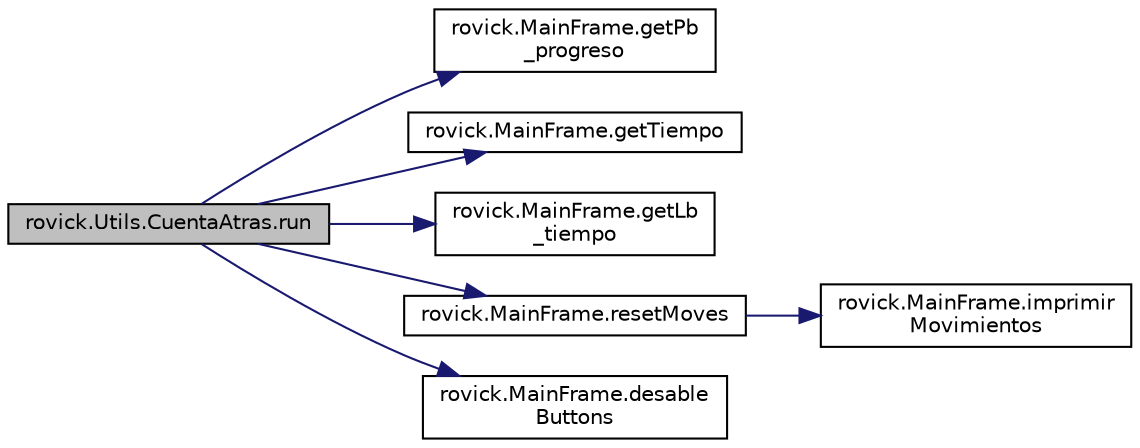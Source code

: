 digraph "rovick.Utils.CuentaAtras.run"
{
  edge [fontname="Helvetica",fontsize="10",labelfontname="Helvetica",labelfontsize="10"];
  node [fontname="Helvetica",fontsize="10",shape=record];
  rankdir="LR";
  Node2 [label="rovick.Utils.CuentaAtras.run",height=0.2,width=0.4,color="black", fillcolor="grey75", style="filled", fontcolor="black"];
  Node2 -> Node3 [color="midnightblue",fontsize="10",style="solid",fontname="Helvetica"];
  Node3 [label="rovick.MainFrame.getPb\l_progreso",height=0.2,width=0.4,color="black", fillcolor="white", style="filled",URL="$group__Metodos.html#gafdcc70f9ed65b7512ddaf1605a665fa2"];
  Node2 -> Node4 [color="midnightblue",fontsize="10",style="solid",fontname="Helvetica"];
  Node4 [label="rovick.MainFrame.getTiempo",height=0.2,width=0.4,color="black", fillcolor="white", style="filled",URL="$group__Metodos.html#gafccc7fa2d71b1e75c0c1af1e85ddd30d"];
  Node2 -> Node5 [color="midnightblue",fontsize="10",style="solid",fontname="Helvetica"];
  Node5 [label="rovick.MainFrame.getLb\l_tiempo",height=0.2,width=0.4,color="black", fillcolor="white", style="filled",URL="$group__Metodos.html#ga923ab87c437a94a07373a87042fac515"];
  Node2 -> Node6 [color="midnightblue",fontsize="10",style="solid",fontname="Helvetica"];
  Node6 [label="rovick.MainFrame.resetMoves",height=0.2,width=0.4,color="black", fillcolor="white", style="filled",URL="$group__Auxiliares.html#ga5c0bd377260e617abd7b98081ccd538d",tooltip="Limpia la interface y duvuelve las variables a su estado por defecto. "];
  Node6 -> Node7 [color="midnightblue",fontsize="10",style="solid",fontname="Helvetica"];
  Node7 [label="rovick.MainFrame.imprimir\lMovimientos",height=0.2,width=0.4,color="black", fillcolor="white", style="filled",URL="$group__Auxiliares.html#gab1aea5aaaa8b8b695b3c30c08a2fb705",tooltip="Encorgado de rellenar el TextArea de los movimientos a partir del ArrayList movimientos. "];
  Node2 -> Node8 [color="midnightblue",fontsize="10",style="solid",fontname="Helvetica"];
  Node8 [label="rovick.MainFrame.desable\lButtons",height=0.2,width=0.4,color="black", fillcolor="white", style="filled",URL="$group__Auxiliares.html#ga4e69c788c01026510dfbe2f8faabc9e7",tooltip="Activa o desactiva los botones para que no se pueda hacer nada mientas que se haga el proceso de hace..."];
}
